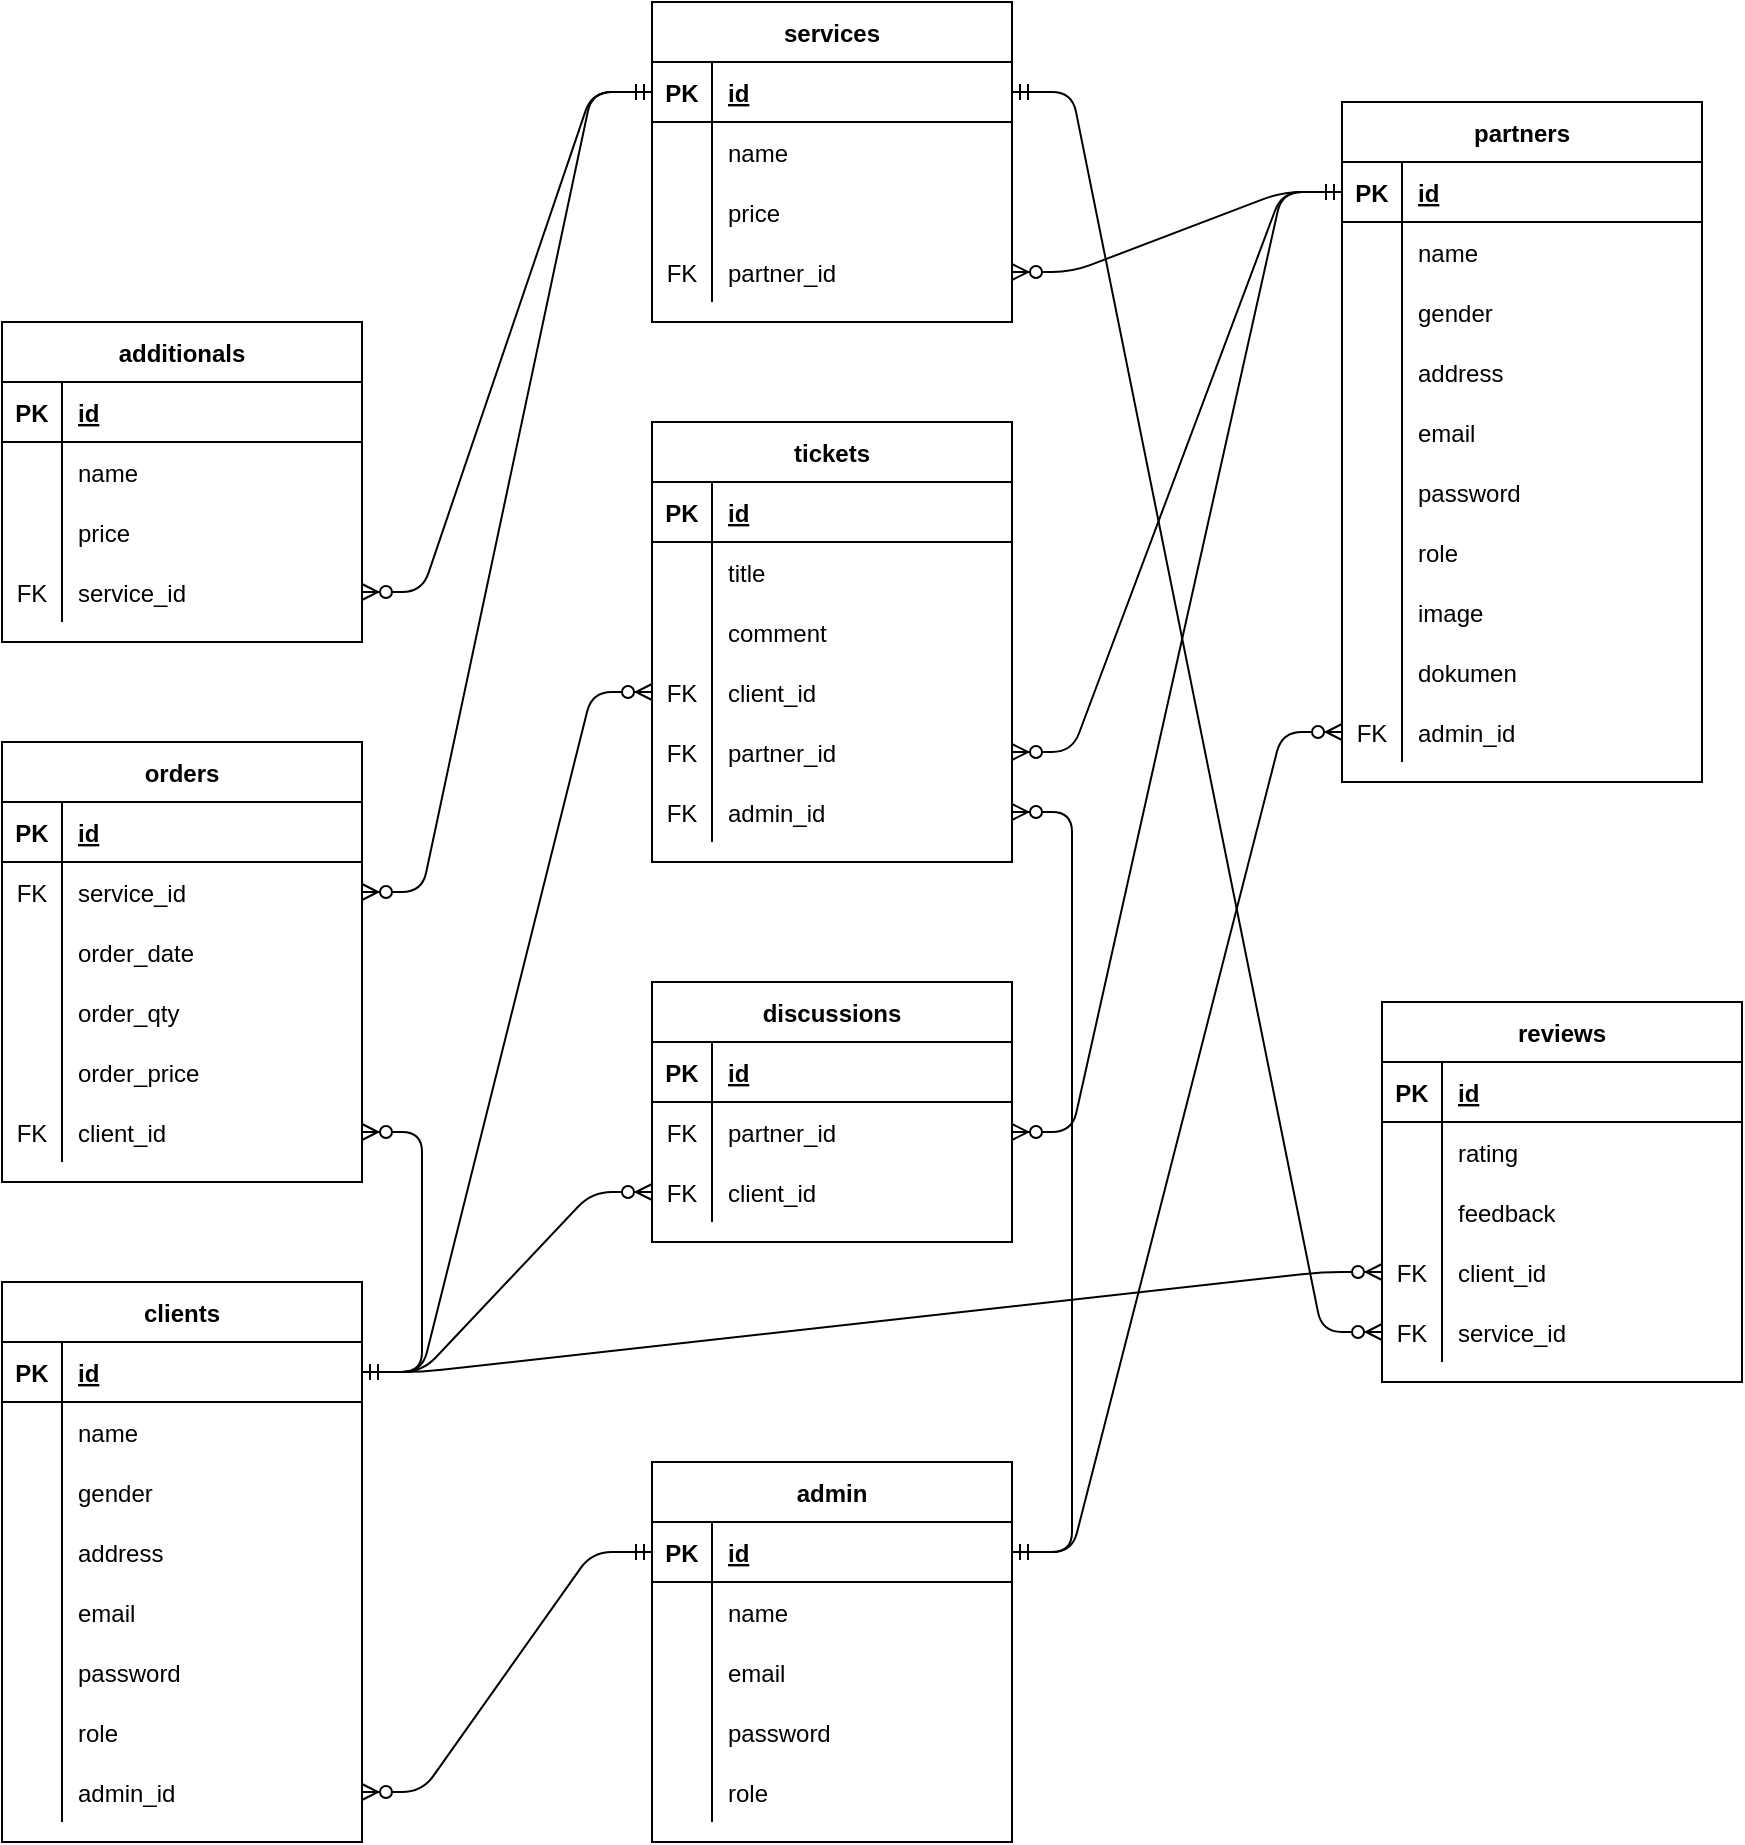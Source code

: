 <mxfile version="13.9.9" type="device"><diagram id="7vVhhY3sMpNbxDXtLegC" name="Page-1"><mxGraphModel dx="868" dy="510" grid="1" gridSize="10" guides="1" tooltips="1" connect="1" arrows="1" fold="1" page="1" pageScale="1" pageWidth="850" pageHeight="1100" math="0" shadow="0"><root><mxCell id="0"/><mxCell id="1" parent="0"/><mxCell id="mZylwE0ilWby5DpFtync-1" value="clients" style="shape=table;startSize=30;container=1;collapsible=1;childLayout=tableLayout;fixedRows=1;rowLines=0;fontStyle=1;align=center;resizeLast=1;" parent="1" vertex="1"><mxGeometry x="100" y="800" width="180" height="280" as="geometry"/></mxCell><mxCell id="mZylwE0ilWby5DpFtync-2" value="" style="shape=partialRectangle;collapsible=0;dropTarget=0;pointerEvents=0;fillColor=none;top=0;left=0;bottom=1;right=0;points=[[0,0.5],[1,0.5]];portConstraint=eastwest;" parent="mZylwE0ilWby5DpFtync-1" vertex="1"><mxGeometry y="30" width="180" height="30" as="geometry"/></mxCell><mxCell id="mZylwE0ilWby5DpFtync-3" value="PK" style="shape=partialRectangle;connectable=0;fillColor=none;top=0;left=0;bottom=0;right=0;fontStyle=1;overflow=hidden;" parent="mZylwE0ilWby5DpFtync-2" vertex="1"><mxGeometry width="30" height="30" as="geometry"/></mxCell><mxCell id="mZylwE0ilWby5DpFtync-4" value="id" style="shape=partialRectangle;connectable=0;fillColor=none;top=0;left=0;bottom=0;right=0;align=left;spacingLeft=6;fontStyle=5;overflow=hidden;" parent="mZylwE0ilWby5DpFtync-2" vertex="1"><mxGeometry x="30" width="150" height="30" as="geometry"/></mxCell><mxCell id="mZylwE0ilWby5DpFtync-5" value="" style="shape=partialRectangle;collapsible=0;dropTarget=0;pointerEvents=0;fillColor=none;top=0;left=0;bottom=0;right=0;points=[[0,0.5],[1,0.5]];portConstraint=eastwest;" parent="mZylwE0ilWby5DpFtync-1" vertex="1"><mxGeometry y="60" width="180" height="30" as="geometry"/></mxCell><mxCell id="mZylwE0ilWby5DpFtync-6" value="" style="shape=partialRectangle;connectable=0;fillColor=none;top=0;left=0;bottom=0;right=0;editable=1;overflow=hidden;" parent="mZylwE0ilWby5DpFtync-5" vertex="1"><mxGeometry width="30" height="30" as="geometry"/></mxCell><mxCell id="mZylwE0ilWby5DpFtync-7" value="name" style="shape=partialRectangle;connectable=0;fillColor=none;top=0;left=0;bottom=0;right=0;align=left;spacingLeft=6;overflow=hidden;" parent="mZylwE0ilWby5DpFtync-5" vertex="1"><mxGeometry x="30" width="150" height="30" as="geometry"/></mxCell><mxCell id="mZylwE0ilWby5DpFtync-8" value="" style="shape=partialRectangle;collapsible=0;dropTarget=0;pointerEvents=0;fillColor=none;top=0;left=0;bottom=0;right=0;points=[[0,0.5],[1,0.5]];portConstraint=eastwest;" parent="mZylwE0ilWby5DpFtync-1" vertex="1"><mxGeometry y="90" width="180" height="30" as="geometry"/></mxCell><mxCell id="mZylwE0ilWby5DpFtync-9" value="" style="shape=partialRectangle;connectable=0;fillColor=none;top=0;left=0;bottom=0;right=0;editable=1;overflow=hidden;" parent="mZylwE0ilWby5DpFtync-8" vertex="1"><mxGeometry width="30" height="30" as="geometry"/></mxCell><mxCell id="mZylwE0ilWby5DpFtync-10" value="gender" style="shape=partialRectangle;connectable=0;fillColor=none;top=0;left=0;bottom=0;right=0;align=left;spacingLeft=6;overflow=hidden;" parent="mZylwE0ilWby5DpFtync-8" vertex="1"><mxGeometry x="30" width="150" height="30" as="geometry"/></mxCell><mxCell id="1_7S9FqW3H-1Bu59NG8p-7" style="shape=partialRectangle;collapsible=0;dropTarget=0;pointerEvents=0;fillColor=none;top=0;left=0;bottom=0;right=0;points=[[0,0.5],[1,0.5]];portConstraint=eastwest;" vertex="1" parent="mZylwE0ilWby5DpFtync-1"><mxGeometry y="120" width="180" height="30" as="geometry"/></mxCell><mxCell id="1_7S9FqW3H-1Bu59NG8p-8" style="shape=partialRectangle;connectable=0;fillColor=none;top=0;left=0;bottom=0;right=0;editable=1;overflow=hidden;" vertex="1" parent="1_7S9FqW3H-1Bu59NG8p-7"><mxGeometry width="30" height="30" as="geometry"/></mxCell><mxCell id="1_7S9FqW3H-1Bu59NG8p-9" value="address" style="shape=partialRectangle;connectable=0;fillColor=none;top=0;left=0;bottom=0;right=0;align=left;spacingLeft=6;overflow=hidden;" vertex="1" parent="1_7S9FqW3H-1Bu59NG8p-7"><mxGeometry x="30" width="150" height="30" as="geometry"/></mxCell><mxCell id="1_7S9FqW3H-1Bu59NG8p-4" style="shape=partialRectangle;collapsible=0;dropTarget=0;pointerEvents=0;fillColor=none;top=0;left=0;bottom=0;right=0;points=[[0,0.5],[1,0.5]];portConstraint=eastwest;" vertex="1" parent="mZylwE0ilWby5DpFtync-1"><mxGeometry y="150" width="180" height="30" as="geometry"/></mxCell><mxCell id="1_7S9FqW3H-1Bu59NG8p-5" style="shape=partialRectangle;connectable=0;fillColor=none;top=0;left=0;bottom=0;right=0;editable=1;overflow=hidden;" vertex="1" parent="1_7S9FqW3H-1Bu59NG8p-4"><mxGeometry width="30" height="30" as="geometry"/></mxCell><mxCell id="1_7S9FqW3H-1Bu59NG8p-6" value="email" style="shape=partialRectangle;connectable=0;fillColor=none;top=0;left=0;bottom=0;right=0;align=left;spacingLeft=6;overflow=hidden;" vertex="1" parent="1_7S9FqW3H-1Bu59NG8p-4"><mxGeometry x="30" width="150" height="30" as="geometry"/></mxCell><mxCell id="1_7S9FqW3H-1Bu59NG8p-1" style="shape=partialRectangle;collapsible=0;dropTarget=0;pointerEvents=0;fillColor=none;top=0;left=0;bottom=0;right=0;points=[[0,0.5],[1,0.5]];portConstraint=eastwest;" vertex="1" parent="mZylwE0ilWby5DpFtync-1"><mxGeometry y="180" width="180" height="30" as="geometry"/></mxCell><mxCell id="1_7S9FqW3H-1Bu59NG8p-2" style="shape=partialRectangle;connectable=0;fillColor=none;top=0;left=0;bottom=0;right=0;editable=1;overflow=hidden;" vertex="1" parent="1_7S9FqW3H-1Bu59NG8p-1"><mxGeometry width="30" height="30" as="geometry"/></mxCell><mxCell id="1_7S9FqW3H-1Bu59NG8p-3" value="password" style="shape=partialRectangle;connectable=0;fillColor=none;top=0;left=0;bottom=0;right=0;align=left;spacingLeft=6;overflow=hidden;" vertex="1" parent="1_7S9FqW3H-1Bu59NG8p-1"><mxGeometry x="30" width="150" height="30" as="geometry"/></mxCell><mxCell id="mZylwE0ilWby5DpFtync-11" value="" style="shape=partialRectangle;collapsible=0;dropTarget=0;pointerEvents=0;fillColor=none;top=0;left=0;bottom=0;right=0;points=[[0,0.5],[1,0.5]];portConstraint=eastwest;" parent="mZylwE0ilWby5DpFtync-1" vertex="1"><mxGeometry y="210" width="180" height="30" as="geometry"/></mxCell><mxCell id="mZylwE0ilWby5DpFtync-12" value="" style="shape=partialRectangle;connectable=0;fillColor=none;top=0;left=0;bottom=0;right=0;editable=1;overflow=hidden;" parent="mZylwE0ilWby5DpFtync-11" vertex="1"><mxGeometry width="30" height="30" as="geometry"/></mxCell><mxCell id="mZylwE0ilWby5DpFtync-13" value="role" style="shape=partialRectangle;connectable=0;fillColor=none;top=0;left=0;bottom=0;right=0;align=left;spacingLeft=6;overflow=hidden;" parent="mZylwE0ilWby5DpFtync-11" vertex="1"><mxGeometry x="30" width="150" height="30" as="geometry"/></mxCell><mxCell id="1_7S9FqW3H-1Bu59NG8p-169" style="shape=partialRectangle;collapsible=0;dropTarget=0;pointerEvents=0;fillColor=none;top=0;left=0;bottom=0;right=0;points=[[0,0.5],[1,0.5]];portConstraint=eastwest;" vertex="1" parent="mZylwE0ilWby5DpFtync-1"><mxGeometry y="240" width="180" height="30" as="geometry"/></mxCell><mxCell id="1_7S9FqW3H-1Bu59NG8p-170" style="shape=partialRectangle;connectable=0;fillColor=none;top=0;left=0;bottom=0;right=0;editable=1;overflow=hidden;" vertex="1" parent="1_7S9FqW3H-1Bu59NG8p-169"><mxGeometry width="30" height="30" as="geometry"/></mxCell><mxCell id="1_7S9FqW3H-1Bu59NG8p-171" value="admin_id" style="shape=partialRectangle;connectable=0;fillColor=none;top=0;left=0;bottom=0;right=0;align=left;spacingLeft=6;overflow=hidden;" vertex="1" parent="1_7S9FqW3H-1Bu59NG8p-169"><mxGeometry x="30" width="150" height="30" as="geometry"/></mxCell><mxCell id="1_7S9FqW3H-1Bu59NG8p-10" value="admin" style="shape=table;startSize=30;container=1;collapsible=1;childLayout=tableLayout;fixedRows=1;rowLines=0;fontStyle=1;align=center;resizeLast=1;" vertex="1" parent="1"><mxGeometry x="425" y="890" width="180" height="190" as="geometry"/></mxCell><mxCell id="1_7S9FqW3H-1Bu59NG8p-11" value="" style="shape=partialRectangle;collapsible=0;dropTarget=0;pointerEvents=0;fillColor=none;top=0;left=0;bottom=1;right=0;points=[[0,0.5],[1,0.5]];portConstraint=eastwest;" vertex="1" parent="1_7S9FqW3H-1Bu59NG8p-10"><mxGeometry y="30" width="180" height="30" as="geometry"/></mxCell><mxCell id="1_7S9FqW3H-1Bu59NG8p-12" value="PK" style="shape=partialRectangle;connectable=0;fillColor=none;top=0;left=0;bottom=0;right=0;fontStyle=1;overflow=hidden;" vertex="1" parent="1_7S9FqW3H-1Bu59NG8p-11"><mxGeometry width="30" height="30" as="geometry"/></mxCell><mxCell id="1_7S9FqW3H-1Bu59NG8p-13" value="id" style="shape=partialRectangle;connectable=0;fillColor=none;top=0;left=0;bottom=0;right=0;align=left;spacingLeft=6;fontStyle=5;overflow=hidden;" vertex="1" parent="1_7S9FqW3H-1Bu59NG8p-11"><mxGeometry x="30" width="150" height="30" as="geometry"/></mxCell><mxCell id="1_7S9FqW3H-1Bu59NG8p-14" value="" style="shape=partialRectangle;collapsible=0;dropTarget=0;pointerEvents=0;fillColor=none;top=0;left=0;bottom=0;right=0;points=[[0,0.5],[1,0.5]];portConstraint=eastwest;" vertex="1" parent="1_7S9FqW3H-1Bu59NG8p-10"><mxGeometry y="60" width="180" height="30" as="geometry"/></mxCell><mxCell id="1_7S9FqW3H-1Bu59NG8p-15" value="" style="shape=partialRectangle;connectable=0;fillColor=none;top=0;left=0;bottom=0;right=0;editable=1;overflow=hidden;" vertex="1" parent="1_7S9FqW3H-1Bu59NG8p-14"><mxGeometry width="30" height="30" as="geometry"/></mxCell><mxCell id="1_7S9FqW3H-1Bu59NG8p-16" value="name" style="shape=partialRectangle;connectable=0;fillColor=none;top=0;left=0;bottom=0;right=0;align=left;spacingLeft=6;overflow=hidden;" vertex="1" parent="1_7S9FqW3H-1Bu59NG8p-14"><mxGeometry x="30" width="150" height="30" as="geometry"/></mxCell><mxCell id="1_7S9FqW3H-1Bu59NG8p-17" value="" style="shape=partialRectangle;collapsible=0;dropTarget=0;pointerEvents=0;fillColor=none;top=0;left=0;bottom=0;right=0;points=[[0,0.5],[1,0.5]];portConstraint=eastwest;" vertex="1" parent="1_7S9FqW3H-1Bu59NG8p-10"><mxGeometry y="90" width="180" height="30" as="geometry"/></mxCell><mxCell id="1_7S9FqW3H-1Bu59NG8p-18" value="" style="shape=partialRectangle;connectable=0;fillColor=none;top=0;left=0;bottom=0;right=0;editable=1;overflow=hidden;" vertex="1" parent="1_7S9FqW3H-1Bu59NG8p-17"><mxGeometry width="30" height="30" as="geometry"/></mxCell><mxCell id="1_7S9FqW3H-1Bu59NG8p-19" value="email" style="shape=partialRectangle;connectable=0;fillColor=none;top=0;left=0;bottom=0;right=0;align=left;spacingLeft=6;overflow=hidden;" vertex="1" parent="1_7S9FqW3H-1Bu59NG8p-17"><mxGeometry x="30" width="150" height="30" as="geometry"/></mxCell><mxCell id="1_7S9FqW3H-1Bu59NG8p-20" value="" style="shape=partialRectangle;collapsible=0;dropTarget=0;pointerEvents=0;fillColor=none;top=0;left=0;bottom=0;right=0;points=[[0,0.5],[1,0.5]];portConstraint=eastwest;" vertex="1" parent="1_7S9FqW3H-1Bu59NG8p-10"><mxGeometry y="120" width="180" height="30" as="geometry"/></mxCell><mxCell id="1_7S9FqW3H-1Bu59NG8p-21" value="" style="shape=partialRectangle;connectable=0;fillColor=none;top=0;left=0;bottom=0;right=0;editable=1;overflow=hidden;" vertex="1" parent="1_7S9FqW3H-1Bu59NG8p-20"><mxGeometry width="30" height="30" as="geometry"/></mxCell><mxCell id="1_7S9FqW3H-1Bu59NG8p-22" value="password" style="shape=partialRectangle;connectable=0;fillColor=none;top=0;left=0;bottom=0;right=0;align=left;spacingLeft=6;overflow=hidden;" vertex="1" parent="1_7S9FqW3H-1Bu59NG8p-20"><mxGeometry x="30" width="150" height="30" as="geometry"/></mxCell><mxCell id="1_7S9FqW3H-1Bu59NG8p-23" style="shape=partialRectangle;collapsible=0;dropTarget=0;pointerEvents=0;fillColor=none;top=0;left=0;bottom=0;right=0;points=[[0,0.5],[1,0.5]];portConstraint=eastwest;" vertex="1" parent="1_7S9FqW3H-1Bu59NG8p-10"><mxGeometry y="150" width="180" height="30" as="geometry"/></mxCell><mxCell id="1_7S9FqW3H-1Bu59NG8p-24" style="shape=partialRectangle;connectable=0;fillColor=none;top=0;left=0;bottom=0;right=0;editable=1;overflow=hidden;" vertex="1" parent="1_7S9FqW3H-1Bu59NG8p-23"><mxGeometry width="30" height="30" as="geometry"/></mxCell><mxCell id="1_7S9FqW3H-1Bu59NG8p-25" value="role" style="shape=partialRectangle;connectable=0;fillColor=none;top=0;left=0;bottom=0;right=0;align=left;spacingLeft=6;overflow=hidden;" vertex="1" parent="1_7S9FqW3H-1Bu59NG8p-23"><mxGeometry x="30" width="150" height="30" as="geometry"/></mxCell><mxCell id="1_7S9FqW3H-1Bu59NG8p-26" value="partners" style="shape=table;startSize=30;container=1;collapsible=1;childLayout=tableLayout;fixedRows=1;rowLines=0;fontStyle=1;align=center;resizeLast=1;" vertex="1" parent="1"><mxGeometry x="770" y="210" width="180" height="340" as="geometry"/></mxCell><mxCell id="1_7S9FqW3H-1Bu59NG8p-27" value="" style="shape=partialRectangle;collapsible=0;dropTarget=0;pointerEvents=0;fillColor=none;top=0;left=0;bottom=1;right=0;points=[[0,0.5],[1,0.5]];portConstraint=eastwest;" vertex="1" parent="1_7S9FqW3H-1Bu59NG8p-26"><mxGeometry y="30" width="180" height="30" as="geometry"/></mxCell><mxCell id="1_7S9FqW3H-1Bu59NG8p-28" value="PK" style="shape=partialRectangle;connectable=0;fillColor=none;top=0;left=0;bottom=0;right=0;fontStyle=1;overflow=hidden;" vertex="1" parent="1_7S9FqW3H-1Bu59NG8p-27"><mxGeometry width="30" height="30" as="geometry"/></mxCell><mxCell id="1_7S9FqW3H-1Bu59NG8p-29" value="id" style="shape=partialRectangle;connectable=0;fillColor=none;top=0;left=0;bottom=0;right=0;align=left;spacingLeft=6;fontStyle=5;overflow=hidden;" vertex="1" parent="1_7S9FqW3H-1Bu59NG8p-27"><mxGeometry x="30" width="150" height="30" as="geometry"/></mxCell><mxCell id="1_7S9FqW3H-1Bu59NG8p-30" value="" style="shape=partialRectangle;collapsible=0;dropTarget=0;pointerEvents=0;fillColor=none;top=0;left=0;bottom=0;right=0;points=[[0,0.5],[1,0.5]];portConstraint=eastwest;" vertex="1" parent="1_7S9FqW3H-1Bu59NG8p-26"><mxGeometry y="60" width="180" height="30" as="geometry"/></mxCell><mxCell id="1_7S9FqW3H-1Bu59NG8p-31" value="" style="shape=partialRectangle;connectable=0;fillColor=none;top=0;left=0;bottom=0;right=0;editable=1;overflow=hidden;" vertex="1" parent="1_7S9FqW3H-1Bu59NG8p-30"><mxGeometry width="30" height="30" as="geometry"/></mxCell><mxCell id="1_7S9FqW3H-1Bu59NG8p-32" value="name" style="shape=partialRectangle;connectable=0;fillColor=none;top=0;left=0;bottom=0;right=0;align=left;spacingLeft=6;overflow=hidden;" vertex="1" parent="1_7S9FqW3H-1Bu59NG8p-30"><mxGeometry x="30" width="150" height="30" as="geometry"/></mxCell><mxCell id="1_7S9FqW3H-1Bu59NG8p-33" value="" style="shape=partialRectangle;collapsible=0;dropTarget=0;pointerEvents=0;fillColor=none;top=0;left=0;bottom=0;right=0;points=[[0,0.5],[1,0.5]];portConstraint=eastwest;" vertex="1" parent="1_7S9FqW3H-1Bu59NG8p-26"><mxGeometry y="90" width="180" height="30" as="geometry"/></mxCell><mxCell id="1_7S9FqW3H-1Bu59NG8p-34" value="" style="shape=partialRectangle;connectable=0;fillColor=none;top=0;left=0;bottom=0;right=0;editable=1;overflow=hidden;" vertex="1" parent="1_7S9FqW3H-1Bu59NG8p-33"><mxGeometry width="30" height="30" as="geometry"/></mxCell><mxCell id="1_7S9FqW3H-1Bu59NG8p-35" value="gender" style="shape=partialRectangle;connectable=0;fillColor=none;top=0;left=0;bottom=0;right=0;align=left;spacingLeft=6;overflow=hidden;" vertex="1" parent="1_7S9FqW3H-1Bu59NG8p-33"><mxGeometry x="30" width="150" height="30" as="geometry"/></mxCell><mxCell id="1_7S9FqW3H-1Bu59NG8p-36" value="" style="shape=partialRectangle;collapsible=0;dropTarget=0;pointerEvents=0;fillColor=none;top=0;left=0;bottom=0;right=0;points=[[0,0.5],[1,0.5]];portConstraint=eastwest;" vertex="1" parent="1_7S9FqW3H-1Bu59NG8p-26"><mxGeometry y="120" width="180" height="30" as="geometry"/></mxCell><mxCell id="1_7S9FqW3H-1Bu59NG8p-37" value="" style="shape=partialRectangle;connectable=0;fillColor=none;top=0;left=0;bottom=0;right=0;editable=1;overflow=hidden;" vertex="1" parent="1_7S9FqW3H-1Bu59NG8p-36"><mxGeometry width="30" height="30" as="geometry"/></mxCell><mxCell id="1_7S9FqW3H-1Bu59NG8p-38" value="address" style="shape=partialRectangle;connectable=0;fillColor=none;top=0;left=0;bottom=0;right=0;align=left;spacingLeft=6;overflow=hidden;" vertex="1" parent="1_7S9FqW3H-1Bu59NG8p-36"><mxGeometry x="30" width="150" height="30" as="geometry"/></mxCell><mxCell id="1_7S9FqW3H-1Bu59NG8p-39" style="shape=partialRectangle;collapsible=0;dropTarget=0;pointerEvents=0;fillColor=none;top=0;left=0;bottom=0;right=0;points=[[0,0.5],[1,0.5]];portConstraint=eastwest;" vertex="1" parent="1_7S9FqW3H-1Bu59NG8p-26"><mxGeometry y="150" width="180" height="30" as="geometry"/></mxCell><mxCell id="1_7S9FqW3H-1Bu59NG8p-40" style="shape=partialRectangle;connectable=0;fillColor=none;top=0;left=0;bottom=0;right=0;editable=1;overflow=hidden;" vertex="1" parent="1_7S9FqW3H-1Bu59NG8p-39"><mxGeometry width="30" height="30" as="geometry"/></mxCell><mxCell id="1_7S9FqW3H-1Bu59NG8p-41" value="email" style="shape=partialRectangle;connectable=0;fillColor=none;top=0;left=0;bottom=0;right=0;align=left;spacingLeft=6;overflow=hidden;" vertex="1" parent="1_7S9FqW3H-1Bu59NG8p-39"><mxGeometry x="30" width="150" height="30" as="geometry"/></mxCell><mxCell id="1_7S9FqW3H-1Bu59NG8p-42" style="shape=partialRectangle;collapsible=0;dropTarget=0;pointerEvents=0;fillColor=none;top=0;left=0;bottom=0;right=0;points=[[0,0.5],[1,0.5]];portConstraint=eastwest;" vertex="1" parent="1_7S9FqW3H-1Bu59NG8p-26"><mxGeometry y="180" width="180" height="30" as="geometry"/></mxCell><mxCell id="1_7S9FqW3H-1Bu59NG8p-43" style="shape=partialRectangle;connectable=0;fillColor=none;top=0;left=0;bottom=0;right=0;editable=1;overflow=hidden;" vertex="1" parent="1_7S9FqW3H-1Bu59NG8p-42"><mxGeometry width="30" height="30" as="geometry"/></mxCell><mxCell id="1_7S9FqW3H-1Bu59NG8p-44" value="password" style="shape=partialRectangle;connectable=0;fillColor=none;top=0;left=0;bottom=0;right=0;align=left;spacingLeft=6;overflow=hidden;" vertex="1" parent="1_7S9FqW3H-1Bu59NG8p-42"><mxGeometry x="30" width="150" height="30" as="geometry"/></mxCell><mxCell id="1_7S9FqW3H-1Bu59NG8p-51" style="shape=partialRectangle;collapsible=0;dropTarget=0;pointerEvents=0;fillColor=none;top=0;left=0;bottom=0;right=0;points=[[0,0.5],[1,0.5]];portConstraint=eastwest;" vertex="1" parent="1_7S9FqW3H-1Bu59NG8p-26"><mxGeometry y="210" width="180" height="30" as="geometry"/></mxCell><mxCell id="1_7S9FqW3H-1Bu59NG8p-52" style="shape=partialRectangle;connectable=0;fillColor=none;top=0;left=0;bottom=0;right=0;editable=1;overflow=hidden;" vertex="1" parent="1_7S9FqW3H-1Bu59NG8p-51"><mxGeometry width="30" height="30" as="geometry"/></mxCell><mxCell id="1_7S9FqW3H-1Bu59NG8p-53" value="role" style="shape=partialRectangle;connectable=0;fillColor=none;top=0;left=0;bottom=0;right=0;align=left;spacingLeft=6;overflow=hidden;" vertex="1" parent="1_7S9FqW3H-1Bu59NG8p-51"><mxGeometry x="30" width="150" height="30" as="geometry"/></mxCell><mxCell id="1_7S9FqW3H-1Bu59NG8p-45" style="shape=partialRectangle;collapsible=0;dropTarget=0;pointerEvents=0;fillColor=none;top=0;left=0;bottom=0;right=0;points=[[0,0.5],[1,0.5]];portConstraint=eastwest;" vertex="1" parent="1_7S9FqW3H-1Bu59NG8p-26"><mxGeometry y="240" width="180" height="30" as="geometry"/></mxCell><mxCell id="1_7S9FqW3H-1Bu59NG8p-46" style="shape=partialRectangle;connectable=0;fillColor=none;top=0;left=0;bottom=0;right=0;editable=1;overflow=hidden;" vertex="1" parent="1_7S9FqW3H-1Bu59NG8p-45"><mxGeometry width="30" height="30" as="geometry"/></mxCell><mxCell id="1_7S9FqW3H-1Bu59NG8p-47" value="image" style="shape=partialRectangle;connectable=0;fillColor=none;top=0;left=0;bottom=0;right=0;align=left;spacingLeft=6;overflow=hidden;" vertex="1" parent="1_7S9FqW3H-1Bu59NG8p-45"><mxGeometry x="30" width="150" height="30" as="geometry"/></mxCell><mxCell id="1_7S9FqW3H-1Bu59NG8p-48" style="shape=partialRectangle;collapsible=0;dropTarget=0;pointerEvents=0;fillColor=none;top=0;left=0;bottom=0;right=0;points=[[0,0.5],[1,0.5]];portConstraint=eastwest;" vertex="1" parent="1_7S9FqW3H-1Bu59NG8p-26"><mxGeometry y="270" width="180" height="30" as="geometry"/></mxCell><mxCell id="1_7S9FqW3H-1Bu59NG8p-49" style="shape=partialRectangle;connectable=0;fillColor=none;top=0;left=0;bottom=0;right=0;editable=1;overflow=hidden;" vertex="1" parent="1_7S9FqW3H-1Bu59NG8p-48"><mxGeometry width="30" height="30" as="geometry"/></mxCell><mxCell id="1_7S9FqW3H-1Bu59NG8p-50" value="dokumen" style="shape=partialRectangle;connectable=0;fillColor=none;top=0;left=0;bottom=0;right=0;align=left;spacingLeft=6;overflow=hidden;" vertex="1" parent="1_7S9FqW3H-1Bu59NG8p-48"><mxGeometry x="30" width="150" height="30" as="geometry"/></mxCell><mxCell id="1_7S9FqW3H-1Bu59NG8p-124" style="shape=partialRectangle;collapsible=0;dropTarget=0;pointerEvents=0;fillColor=none;top=0;left=0;bottom=0;right=0;points=[[0,0.5],[1,0.5]];portConstraint=eastwest;" vertex="1" parent="1_7S9FqW3H-1Bu59NG8p-26"><mxGeometry y="300" width="180" height="30" as="geometry"/></mxCell><mxCell id="1_7S9FqW3H-1Bu59NG8p-125" value="FK" style="shape=partialRectangle;connectable=0;fillColor=none;top=0;left=0;bottom=0;right=0;editable=1;overflow=hidden;" vertex="1" parent="1_7S9FqW3H-1Bu59NG8p-124"><mxGeometry width="30" height="30" as="geometry"/></mxCell><mxCell id="1_7S9FqW3H-1Bu59NG8p-126" value="admin_id" style="shape=partialRectangle;connectable=0;fillColor=none;top=0;left=0;bottom=0;right=0;align=left;spacingLeft=6;overflow=hidden;" vertex="1" parent="1_7S9FqW3H-1Bu59NG8p-124"><mxGeometry x="30" width="150" height="30" as="geometry"/></mxCell><mxCell id="1_7S9FqW3H-1Bu59NG8p-54" value="services" style="shape=table;startSize=30;container=1;collapsible=1;childLayout=tableLayout;fixedRows=1;rowLines=0;fontStyle=1;align=center;resizeLast=1;" vertex="1" parent="1"><mxGeometry x="425" y="160" width="180" height="160" as="geometry"/></mxCell><mxCell id="1_7S9FqW3H-1Bu59NG8p-55" value="" style="shape=partialRectangle;collapsible=0;dropTarget=0;pointerEvents=0;fillColor=none;top=0;left=0;bottom=1;right=0;points=[[0,0.5],[1,0.5]];portConstraint=eastwest;" vertex="1" parent="1_7S9FqW3H-1Bu59NG8p-54"><mxGeometry y="30" width="180" height="30" as="geometry"/></mxCell><mxCell id="1_7S9FqW3H-1Bu59NG8p-56" value="PK" style="shape=partialRectangle;connectable=0;fillColor=none;top=0;left=0;bottom=0;right=0;fontStyle=1;overflow=hidden;" vertex="1" parent="1_7S9FqW3H-1Bu59NG8p-55"><mxGeometry width="30" height="30" as="geometry"/></mxCell><mxCell id="1_7S9FqW3H-1Bu59NG8p-57" value="id" style="shape=partialRectangle;connectable=0;fillColor=none;top=0;left=0;bottom=0;right=0;align=left;spacingLeft=6;fontStyle=5;overflow=hidden;" vertex="1" parent="1_7S9FqW3H-1Bu59NG8p-55"><mxGeometry x="30" width="150" height="30" as="geometry"/></mxCell><mxCell id="1_7S9FqW3H-1Bu59NG8p-58" value="" style="shape=partialRectangle;collapsible=0;dropTarget=0;pointerEvents=0;fillColor=none;top=0;left=0;bottom=0;right=0;points=[[0,0.5],[1,0.5]];portConstraint=eastwest;" vertex="1" parent="1_7S9FqW3H-1Bu59NG8p-54"><mxGeometry y="60" width="180" height="30" as="geometry"/></mxCell><mxCell id="1_7S9FqW3H-1Bu59NG8p-59" value="" style="shape=partialRectangle;connectable=0;fillColor=none;top=0;left=0;bottom=0;right=0;editable=1;overflow=hidden;" vertex="1" parent="1_7S9FqW3H-1Bu59NG8p-58"><mxGeometry width="30" height="30" as="geometry"/></mxCell><mxCell id="1_7S9FqW3H-1Bu59NG8p-60" value="name" style="shape=partialRectangle;connectable=0;fillColor=none;top=0;left=0;bottom=0;right=0;align=left;spacingLeft=6;overflow=hidden;" vertex="1" parent="1_7S9FqW3H-1Bu59NG8p-58"><mxGeometry x="30" width="150" height="30" as="geometry"/></mxCell><mxCell id="1_7S9FqW3H-1Bu59NG8p-61" value="" style="shape=partialRectangle;collapsible=0;dropTarget=0;pointerEvents=0;fillColor=none;top=0;left=0;bottom=0;right=0;points=[[0,0.5],[1,0.5]];portConstraint=eastwest;" vertex="1" parent="1_7S9FqW3H-1Bu59NG8p-54"><mxGeometry y="90" width="180" height="30" as="geometry"/></mxCell><mxCell id="1_7S9FqW3H-1Bu59NG8p-62" value="" style="shape=partialRectangle;connectable=0;fillColor=none;top=0;left=0;bottom=0;right=0;editable=1;overflow=hidden;" vertex="1" parent="1_7S9FqW3H-1Bu59NG8p-61"><mxGeometry width="30" height="30" as="geometry"/></mxCell><mxCell id="1_7S9FqW3H-1Bu59NG8p-63" value="price" style="shape=partialRectangle;connectable=0;fillColor=none;top=0;left=0;bottom=0;right=0;align=left;spacingLeft=6;overflow=hidden;" vertex="1" parent="1_7S9FqW3H-1Bu59NG8p-61"><mxGeometry x="30" width="150" height="30" as="geometry"/></mxCell><mxCell id="1_7S9FqW3H-1Bu59NG8p-81" style="shape=partialRectangle;collapsible=0;dropTarget=0;pointerEvents=0;fillColor=none;top=0;left=0;bottom=0;right=0;points=[[0,0.5],[1,0.5]];portConstraint=eastwest;" vertex="1" parent="1_7S9FqW3H-1Bu59NG8p-54"><mxGeometry y="120" width="180" height="30" as="geometry"/></mxCell><mxCell id="1_7S9FqW3H-1Bu59NG8p-82" value="FK" style="shape=partialRectangle;connectable=0;fillColor=none;top=0;left=0;bottom=0;right=0;editable=1;overflow=hidden;" vertex="1" parent="1_7S9FqW3H-1Bu59NG8p-81"><mxGeometry width="30" height="30" as="geometry"/></mxCell><mxCell id="1_7S9FqW3H-1Bu59NG8p-83" value="partner_id" style="shape=partialRectangle;connectable=0;fillColor=none;top=0;left=0;bottom=0;right=0;align=left;spacingLeft=6;overflow=hidden;" vertex="1" parent="1_7S9FqW3H-1Bu59NG8p-81"><mxGeometry x="30" width="150" height="30" as="geometry"/></mxCell><mxCell id="1_7S9FqW3H-1Bu59NG8p-67" value="additionals" style="shape=table;startSize=30;container=1;collapsible=1;childLayout=tableLayout;fixedRows=1;rowLines=0;fontStyle=1;align=center;resizeLast=1;" vertex="1" parent="1"><mxGeometry x="100" y="320" width="180" height="160" as="geometry"/></mxCell><mxCell id="1_7S9FqW3H-1Bu59NG8p-68" value="" style="shape=partialRectangle;collapsible=0;dropTarget=0;pointerEvents=0;fillColor=none;top=0;left=0;bottom=1;right=0;points=[[0,0.5],[1,0.5]];portConstraint=eastwest;" vertex="1" parent="1_7S9FqW3H-1Bu59NG8p-67"><mxGeometry y="30" width="180" height="30" as="geometry"/></mxCell><mxCell id="1_7S9FqW3H-1Bu59NG8p-69" value="PK" style="shape=partialRectangle;connectable=0;fillColor=none;top=0;left=0;bottom=0;right=0;fontStyle=1;overflow=hidden;" vertex="1" parent="1_7S9FqW3H-1Bu59NG8p-68"><mxGeometry width="30" height="30" as="geometry"/></mxCell><mxCell id="1_7S9FqW3H-1Bu59NG8p-70" value="id" style="shape=partialRectangle;connectable=0;fillColor=none;top=0;left=0;bottom=0;right=0;align=left;spacingLeft=6;fontStyle=5;overflow=hidden;" vertex="1" parent="1_7S9FqW3H-1Bu59NG8p-68"><mxGeometry x="30" width="150" height="30" as="geometry"/></mxCell><mxCell id="1_7S9FqW3H-1Bu59NG8p-71" value="" style="shape=partialRectangle;collapsible=0;dropTarget=0;pointerEvents=0;fillColor=none;top=0;left=0;bottom=0;right=0;points=[[0,0.5],[1,0.5]];portConstraint=eastwest;" vertex="1" parent="1_7S9FqW3H-1Bu59NG8p-67"><mxGeometry y="60" width="180" height="30" as="geometry"/></mxCell><mxCell id="1_7S9FqW3H-1Bu59NG8p-72" value="" style="shape=partialRectangle;connectable=0;fillColor=none;top=0;left=0;bottom=0;right=0;editable=1;overflow=hidden;" vertex="1" parent="1_7S9FqW3H-1Bu59NG8p-71"><mxGeometry width="30" height="30" as="geometry"/></mxCell><mxCell id="1_7S9FqW3H-1Bu59NG8p-73" value="name" style="shape=partialRectangle;connectable=0;fillColor=none;top=0;left=0;bottom=0;right=0;align=left;spacingLeft=6;overflow=hidden;" vertex="1" parent="1_7S9FqW3H-1Bu59NG8p-71"><mxGeometry x="30" width="150" height="30" as="geometry"/></mxCell><mxCell id="1_7S9FqW3H-1Bu59NG8p-74" value="" style="shape=partialRectangle;collapsible=0;dropTarget=0;pointerEvents=0;fillColor=none;top=0;left=0;bottom=0;right=0;points=[[0,0.5],[1,0.5]];portConstraint=eastwest;" vertex="1" parent="1_7S9FqW3H-1Bu59NG8p-67"><mxGeometry y="90" width="180" height="30" as="geometry"/></mxCell><mxCell id="1_7S9FqW3H-1Bu59NG8p-75" value="" style="shape=partialRectangle;connectable=0;fillColor=none;top=0;left=0;bottom=0;right=0;editable=1;overflow=hidden;" vertex="1" parent="1_7S9FqW3H-1Bu59NG8p-74"><mxGeometry width="30" height="30" as="geometry"/></mxCell><mxCell id="1_7S9FqW3H-1Bu59NG8p-76" value="price" style="shape=partialRectangle;connectable=0;fillColor=none;top=0;left=0;bottom=0;right=0;align=left;spacingLeft=6;overflow=hidden;" vertex="1" parent="1_7S9FqW3H-1Bu59NG8p-74"><mxGeometry x="30" width="150" height="30" as="geometry"/></mxCell><mxCell id="1_7S9FqW3H-1Bu59NG8p-77" value="" style="shape=partialRectangle;collapsible=0;dropTarget=0;pointerEvents=0;fillColor=none;top=0;left=0;bottom=0;right=0;points=[[0,0.5],[1,0.5]];portConstraint=eastwest;" vertex="1" parent="1_7S9FqW3H-1Bu59NG8p-67"><mxGeometry y="120" width="180" height="30" as="geometry"/></mxCell><mxCell id="1_7S9FqW3H-1Bu59NG8p-78" value="FK" style="shape=partialRectangle;connectable=0;fillColor=none;top=0;left=0;bottom=0;right=0;editable=1;overflow=hidden;" vertex="1" parent="1_7S9FqW3H-1Bu59NG8p-77"><mxGeometry width="30" height="30" as="geometry"/></mxCell><mxCell id="1_7S9FqW3H-1Bu59NG8p-79" value="service_id" style="shape=partialRectangle;connectable=0;fillColor=none;top=0;left=0;bottom=0;right=0;align=left;spacingLeft=6;overflow=hidden;" vertex="1" parent="1_7S9FqW3H-1Bu59NG8p-77"><mxGeometry x="30" width="150" height="30" as="geometry"/></mxCell><mxCell id="1_7S9FqW3H-1Bu59NG8p-80" value="" style="edgeStyle=entityRelationEdgeStyle;fontSize=12;html=1;endArrow=ERzeroToMany;startArrow=ERmandOne;exitX=0;exitY=0.5;exitDx=0;exitDy=0;entryX=1;entryY=0.5;entryDx=0;entryDy=0;" edge="1" parent="1" source="1_7S9FqW3H-1Bu59NG8p-27" target="1_7S9FqW3H-1Bu59NG8p-81"><mxGeometry width="100" height="100" relative="1" as="geometry"><mxPoint x="380" y="360" as="sourcePoint"/><mxPoint x="480" y="260" as="targetPoint"/></mxGeometry></mxCell><mxCell id="1_7S9FqW3H-1Bu59NG8p-84" value="" style="edgeStyle=entityRelationEdgeStyle;fontSize=12;html=1;endArrow=ERzeroToMany;startArrow=ERmandOne;exitX=0;exitY=0.5;exitDx=0;exitDy=0;entryX=1;entryY=0.5;entryDx=0;entryDy=0;" edge="1" parent="1" source="1_7S9FqW3H-1Bu59NG8p-55" target="1_7S9FqW3H-1Bu59NG8p-77"><mxGeometry width="100" height="100" relative="1" as="geometry"><mxPoint x="380" y="360" as="sourcePoint"/><mxPoint x="480" y="260" as="targetPoint"/></mxGeometry></mxCell><mxCell id="1_7S9FqW3H-1Bu59NG8p-85" value="orders" style="shape=table;startSize=30;container=1;collapsible=1;childLayout=tableLayout;fixedRows=1;rowLines=0;fontStyle=1;align=center;resizeLast=1;" vertex="1" parent="1"><mxGeometry x="100" y="530" width="180" height="220" as="geometry"/></mxCell><mxCell id="1_7S9FqW3H-1Bu59NG8p-86" value="" style="shape=partialRectangle;collapsible=0;dropTarget=0;pointerEvents=0;fillColor=none;top=0;left=0;bottom=1;right=0;points=[[0,0.5],[1,0.5]];portConstraint=eastwest;" vertex="1" parent="1_7S9FqW3H-1Bu59NG8p-85"><mxGeometry y="30" width="180" height="30" as="geometry"/></mxCell><mxCell id="1_7S9FqW3H-1Bu59NG8p-87" value="PK" style="shape=partialRectangle;connectable=0;fillColor=none;top=0;left=0;bottom=0;right=0;fontStyle=1;overflow=hidden;" vertex="1" parent="1_7S9FqW3H-1Bu59NG8p-86"><mxGeometry width="30" height="30" as="geometry"/></mxCell><mxCell id="1_7S9FqW3H-1Bu59NG8p-88" value="id" style="shape=partialRectangle;connectable=0;fillColor=none;top=0;left=0;bottom=0;right=0;align=left;spacingLeft=6;fontStyle=5;overflow=hidden;" vertex="1" parent="1_7S9FqW3H-1Bu59NG8p-86"><mxGeometry x="30" width="150" height="30" as="geometry"/></mxCell><mxCell id="1_7S9FqW3H-1Bu59NG8p-89" value="" style="shape=partialRectangle;collapsible=0;dropTarget=0;pointerEvents=0;fillColor=none;top=0;left=0;bottom=0;right=0;points=[[0,0.5],[1,0.5]];portConstraint=eastwest;" vertex="1" parent="1_7S9FqW3H-1Bu59NG8p-85"><mxGeometry y="60" width="180" height="30" as="geometry"/></mxCell><mxCell id="1_7S9FqW3H-1Bu59NG8p-90" value="FK" style="shape=partialRectangle;connectable=0;fillColor=none;top=0;left=0;bottom=0;right=0;editable=1;overflow=hidden;" vertex="1" parent="1_7S9FqW3H-1Bu59NG8p-89"><mxGeometry width="30" height="30" as="geometry"/></mxCell><mxCell id="1_7S9FqW3H-1Bu59NG8p-91" value="service_id" style="shape=partialRectangle;connectable=0;fillColor=none;top=0;left=0;bottom=0;right=0;align=left;spacingLeft=6;overflow=hidden;" vertex="1" parent="1_7S9FqW3H-1Bu59NG8p-89"><mxGeometry x="30" width="150" height="30" as="geometry"/></mxCell><mxCell id="1_7S9FqW3H-1Bu59NG8p-92" value="" style="shape=partialRectangle;collapsible=0;dropTarget=0;pointerEvents=0;fillColor=none;top=0;left=0;bottom=0;right=0;points=[[0,0.5],[1,0.5]];portConstraint=eastwest;" vertex="1" parent="1_7S9FqW3H-1Bu59NG8p-85"><mxGeometry y="90" width="180" height="30" as="geometry"/></mxCell><mxCell id="1_7S9FqW3H-1Bu59NG8p-93" value="" style="shape=partialRectangle;connectable=0;fillColor=none;top=0;left=0;bottom=0;right=0;editable=1;overflow=hidden;" vertex="1" parent="1_7S9FqW3H-1Bu59NG8p-92"><mxGeometry width="30" height="30" as="geometry"/></mxCell><mxCell id="1_7S9FqW3H-1Bu59NG8p-94" value="order_date" style="shape=partialRectangle;connectable=0;fillColor=none;top=0;left=0;bottom=0;right=0;align=left;spacingLeft=6;overflow=hidden;" vertex="1" parent="1_7S9FqW3H-1Bu59NG8p-92"><mxGeometry x="30" width="150" height="30" as="geometry"/></mxCell><mxCell id="1_7S9FqW3H-1Bu59NG8p-95" value="" style="shape=partialRectangle;collapsible=0;dropTarget=0;pointerEvents=0;fillColor=none;top=0;left=0;bottom=0;right=0;points=[[0,0.5],[1,0.5]];portConstraint=eastwest;" vertex="1" parent="1_7S9FqW3H-1Bu59NG8p-85"><mxGeometry y="120" width="180" height="30" as="geometry"/></mxCell><mxCell id="1_7S9FqW3H-1Bu59NG8p-96" value="" style="shape=partialRectangle;connectable=0;fillColor=none;top=0;left=0;bottom=0;right=0;editable=1;overflow=hidden;" vertex="1" parent="1_7S9FqW3H-1Bu59NG8p-95"><mxGeometry width="30" height="30" as="geometry"/></mxCell><mxCell id="1_7S9FqW3H-1Bu59NG8p-97" value="order_qty" style="shape=partialRectangle;connectable=0;fillColor=none;top=0;left=0;bottom=0;right=0;align=left;spacingLeft=6;overflow=hidden;" vertex="1" parent="1_7S9FqW3H-1Bu59NG8p-95"><mxGeometry x="30" width="150" height="30" as="geometry"/></mxCell><mxCell id="1_7S9FqW3H-1Bu59NG8p-98" style="shape=partialRectangle;collapsible=0;dropTarget=0;pointerEvents=0;fillColor=none;top=0;left=0;bottom=0;right=0;points=[[0,0.5],[1,0.5]];portConstraint=eastwest;" vertex="1" parent="1_7S9FqW3H-1Bu59NG8p-85"><mxGeometry y="150" width="180" height="30" as="geometry"/></mxCell><mxCell id="1_7S9FqW3H-1Bu59NG8p-99" style="shape=partialRectangle;connectable=0;fillColor=none;top=0;left=0;bottom=0;right=0;editable=1;overflow=hidden;" vertex="1" parent="1_7S9FqW3H-1Bu59NG8p-98"><mxGeometry width="30" height="30" as="geometry"/></mxCell><mxCell id="1_7S9FqW3H-1Bu59NG8p-100" value="order_price" style="shape=partialRectangle;connectable=0;fillColor=none;top=0;left=0;bottom=0;right=0;align=left;spacingLeft=6;overflow=hidden;" vertex="1" parent="1_7S9FqW3H-1Bu59NG8p-98"><mxGeometry x="30" width="150" height="30" as="geometry"/></mxCell><mxCell id="1_7S9FqW3H-1Bu59NG8p-101" style="shape=partialRectangle;collapsible=0;dropTarget=0;pointerEvents=0;fillColor=none;top=0;left=0;bottom=0;right=0;points=[[0,0.5],[1,0.5]];portConstraint=eastwest;" vertex="1" parent="1_7S9FqW3H-1Bu59NG8p-85"><mxGeometry y="180" width="180" height="30" as="geometry"/></mxCell><mxCell id="1_7S9FqW3H-1Bu59NG8p-102" value="FK" style="shape=partialRectangle;connectable=0;fillColor=none;top=0;left=0;bottom=0;right=0;editable=1;overflow=hidden;" vertex="1" parent="1_7S9FqW3H-1Bu59NG8p-101"><mxGeometry width="30" height="30" as="geometry"/></mxCell><mxCell id="1_7S9FqW3H-1Bu59NG8p-103" value="client_id" style="shape=partialRectangle;connectable=0;fillColor=none;top=0;left=0;bottom=0;right=0;align=left;spacingLeft=6;overflow=hidden;" vertex="1" parent="1_7S9FqW3H-1Bu59NG8p-101"><mxGeometry x="30" width="150" height="30" as="geometry"/></mxCell><mxCell id="1_7S9FqW3H-1Bu59NG8p-104" value="" style="edgeStyle=entityRelationEdgeStyle;fontSize=12;html=1;endArrow=ERzeroToMany;startArrow=ERmandOne;exitX=0;exitY=0.5;exitDx=0;exitDy=0;entryX=1;entryY=0.5;entryDx=0;entryDy=0;" edge="1" parent="1" source="1_7S9FqW3H-1Bu59NG8p-55" target="1_7S9FqW3H-1Bu59NG8p-89"><mxGeometry width="100" height="100" relative="1" as="geometry"><mxPoint x="380" y="590" as="sourcePoint"/><mxPoint x="480" y="490" as="targetPoint"/></mxGeometry></mxCell><mxCell id="1_7S9FqW3H-1Bu59NG8p-105" value="" style="edgeStyle=entityRelationEdgeStyle;fontSize=12;html=1;endArrow=ERzeroToMany;startArrow=ERmandOne;exitX=1;exitY=0.5;exitDx=0;exitDy=0;entryX=1;entryY=0.5;entryDx=0;entryDy=0;" edge="1" parent="1" source="mZylwE0ilWby5DpFtync-2" target="1_7S9FqW3H-1Bu59NG8p-101"><mxGeometry width="100" height="100" relative="1" as="geometry"><mxPoint x="380" y="640" as="sourcePoint"/><mxPoint x="480" y="540" as="targetPoint"/></mxGeometry></mxCell><mxCell id="1_7S9FqW3H-1Bu59NG8p-106" value="reviews" style="shape=table;startSize=30;container=1;collapsible=1;childLayout=tableLayout;fixedRows=1;rowLines=0;fontStyle=1;align=center;resizeLast=1;" vertex="1" parent="1"><mxGeometry x="790" y="660" width="180" height="190" as="geometry"/></mxCell><mxCell id="1_7S9FqW3H-1Bu59NG8p-107" value="" style="shape=partialRectangle;collapsible=0;dropTarget=0;pointerEvents=0;fillColor=none;top=0;left=0;bottom=1;right=0;points=[[0,0.5],[1,0.5]];portConstraint=eastwest;" vertex="1" parent="1_7S9FqW3H-1Bu59NG8p-106"><mxGeometry y="30" width="180" height="30" as="geometry"/></mxCell><mxCell id="1_7S9FqW3H-1Bu59NG8p-108" value="PK" style="shape=partialRectangle;connectable=0;fillColor=none;top=0;left=0;bottom=0;right=0;fontStyle=1;overflow=hidden;" vertex="1" parent="1_7S9FqW3H-1Bu59NG8p-107"><mxGeometry width="30" height="30" as="geometry"/></mxCell><mxCell id="1_7S9FqW3H-1Bu59NG8p-109" value="id" style="shape=partialRectangle;connectable=0;fillColor=none;top=0;left=0;bottom=0;right=0;align=left;spacingLeft=6;fontStyle=5;overflow=hidden;" vertex="1" parent="1_7S9FqW3H-1Bu59NG8p-107"><mxGeometry x="30" width="150" height="30" as="geometry"/></mxCell><mxCell id="1_7S9FqW3H-1Bu59NG8p-110" value="" style="shape=partialRectangle;collapsible=0;dropTarget=0;pointerEvents=0;fillColor=none;top=0;left=0;bottom=0;right=0;points=[[0,0.5],[1,0.5]];portConstraint=eastwest;" vertex="1" parent="1_7S9FqW3H-1Bu59NG8p-106"><mxGeometry y="60" width="180" height="30" as="geometry"/></mxCell><mxCell id="1_7S9FqW3H-1Bu59NG8p-111" value="" style="shape=partialRectangle;connectable=0;fillColor=none;top=0;left=0;bottom=0;right=0;editable=1;overflow=hidden;" vertex="1" parent="1_7S9FqW3H-1Bu59NG8p-110"><mxGeometry width="30" height="30" as="geometry"/></mxCell><mxCell id="1_7S9FqW3H-1Bu59NG8p-112" value="rating" style="shape=partialRectangle;connectable=0;fillColor=none;top=0;left=0;bottom=0;right=0;align=left;spacingLeft=6;overflow=hidden;" vertex="1" parent="1_7S9FqW3H-1Bu59NG8p-110"><mxGeometry x="30" width="150" height="30" as="geometry"/></mxCell><mxCell id="1_7S9FqW3H-1Bu59NG8p-113" value="" style="shape=partialRectangle;collapsible=0;dropTarget=0;pointerEvents=0;fillColor=none;top=0;left=0;bottom=0;right=0;points=[[0,0.5],[1,0.5]];portConstraint=eastwest;" vertex="1" parent="1_7S9FqW3H-1Bu59NG8p-106"><mxGeometry y="90" width="180" height="30" as="geometry"/></mxCell><mxCell id="1_7S9FqW3H-1Bu59NG8p-114" value="" style="shape=partialRectangle;connectable=0;fillColor=none;top=0;left=0;bottom=0;right=0;editable=1;overflow=hidden;" vertex="1" parent="1_7S9FqW3H-1Bu59NG8p-113"><mxGeometry width="30" height="30" as="geometry"/></mxCell><mxCell id="1_7S9FqW3H-1Bu59NG8p-115" value="feedback" style="shape=partialRectangle;connectable=0;fillColor=none;top=0;left=0;bottom=0;right=0;align=left;spacingLeft=6;overflow=hidden;" vertex="1" parent="1_7S9FqW3H-1Bu59NG8p-113"><mxGeometry x="30" width="150" height="30" as="geometry"/></mxCell><mxCell id="1_7S9FqW3H-1Bu59NG8p-116" value="" style="shape=partialRectangle;collapsible=0;dropTarget=0;pointerEvents=0;fillColor=none;top=0;left=0;bottom=0;right=0;points=[[0,0.5],[1,0.5]];portConstraint=eastwest;" vertex="1" parent="1_7S9FqW3H-1Bu59NG8p-106"><mxGeometry y="120" width="180" height="30" as="geometry"/></mxCell><mxCell id="1_7S9FqW3H-1Bu59NG8p-117" value="FK" style="shape=partialRectangle;connectable=0;fillColor=none;top=0;left=0;bottom=0;right=0;editable=1;overflow=hidden;" vertex="1" parent="1_7S9FqW3H-1Bu59NG8p-116"><mxGeometry width="30" height="30" as="geometry"/></mxCell><mxCell id="1_7S9FqW3H-1Bu59NG8p-118" value="client_id" style="shape=partialRectangle;connectable=0;fillColor=none;top=0;left=0;bottom=0;right=0;align=left;spacingLeft=6;overflow=hidden;" vertex="1" parent="1_7S9FqW3H-1Bu59NG8p-116"><mxGeometry x="30" width="150" height="30" as="geometry"/></mxCell><mxCell id="1_7S9FqW3H-1Bu59NG8p-119" style="shape=partialRectangle;collapsible=0;dropTarget=0;pointerEvents=0;fillColor=none;top=0;left=0;bottom=0;right=0;points=[[0,0.5],[1,0.5]];portConstraint=eastwest;" vertex="1" parent="1_7S9FqW3H-1Bu59NG8p-106"><mxGeometry y="150" width="180" height="30" as="geometry"/></mxCell><mxCell id="1_7S9FqW3H-1Bu59NG8p-120" value="FK" style="shape=partialRectangle;connectable=0;fillColor=none;top=0;left=0;bottom=0;right=0;editable=1;overflow=hidden;" vertex="1" parent="1_7S9FqW3H-1Bu59NG8p-119"><mxGeometry width="30" height="30" as="geometry"/></mxCell><mxCell id="1_7S9FqW3H-1Bu59NG8p-121" value="service_id" style="shape=partialRectangle;connectable=0;fillColor=none;top=0;left=0;bottom=0;right=0;align=left;spacingLeft=6;overflow=hidden;" vertex="1" parent="1_7S9FqW3H-1Bu59NG8p-119"><mxGeometry x="30" width="150" height="30" as="geometry"/></mxCell><mxCell id="1_7S9FqW3H-1Bu59NG8p-122" value="" style="edgeStyle=entityRelationEdgeStyle;fontSize=12;html=1;endArrow=ERzeroToMany;startArrow=ERmandOne;exitX=1;exitY=0.5;exitDx=0;exitDy=0;entryX=0;entryY=0.5;entryDx=0;entryDy=0;" edge="1" parent="1" source="mZylwE0ilWby5DpFtync-2" target="1_7S9FqW3H-1Bu59NG8p-116"><mxGeometry width="100" height="100" relative="1" as="geometry"><mxPoint x="380" y="780" as="sourcePoint"/><mxPoint x="480" y="680" as="targetPoint"/></mxGeometry></mxCell><mxCell id="1_7S9FqW3H-1Bu59NG8p-123" value="" style="edgeStyle=entityRelationEdgeStyle;fontSize=12;html=1;endArrow=ERzeroToMany;startArrow=ERmandOne;exitX=1;exitY=0.5;exitDx=0;exitDy=0;entryX=0;entryY=0.5;entryDx=0;entryDy=0;" edge="1" parent="1" source="1_7S9FqW3H-1Bu59NG8p-55" target="1_7S9FqW3H-1Bu59NG8p-119"><mxGeometry width="100" height="100" relative="1" as="geometry"><mxPoint x="380" y="610" as="sourcePoint"/><mxPoint x="480" y="510" as="targetPoint"/></mxGeometry></mxCell><mxCell id="1_7S9FqW3H-1Bu59NG8p-127" value="" style="edgeStyle=entityRelationEdgeStyle;fontSize=12;html=1;endArrow=ERzeroToMany;startArrow=ERmandOne;exitX=1;exitY=0.5;exitDx=0;exitDy=0;entryX=0;entryY=0.5;entryDx=0;entryDy=0;" edge="1" parent="1" source="1_7S9FqW3H-1Bu59NG8p-11" target="1_7S9FqW3H-1Bu59NG8p-124"><mxGeometry width="100" height="100" relative="1" as="geometry"><mxPoint x="470" y="430" as="sourcePoint"/><mxPoint x="570" y="330" as="targetPoint"/></mxGeometry></mxCell><mxCell id="1_7S9FqW3H-1Bu59NG8p-131" value="tickets" style="shape=table;startSize=30;container=1;collapsible=1;childLayout=tableLayout;fixedRows=1;rowLines=0;fontStyle=1;align=center;resizeLast=1;" vertex="1" parent="1"><mxGeometry x="425" y="370" width="180" height="220" as="geometry"/></mxCell><mxCell id="1_7S9FqW3H-1Bu59NG8p-132" value="" style="shape=partialRectangle;collapsible=0;dropTarget=0;pointerEvents=0;fillColor=none;top=0;left=0;bottom=1;right=0;points=[[0,0.5],[1,0.5]];portConstraint=eastwest;" vertex="1" parent="1_7S9FqW3H-1Bu59NG8p-131"><mxGeometry y="30" width="180" height="30" as="geometry"/></mxCell><mxCell id="1_7S9FqW3H-1Bu59NG8p-133" value="PK" style="shape=partialRectangle;connectable=0;fillColor=none;top=0;left=0;bottom=0;right=0;fontStyle=1;overflow=hidden;" vertex="1" parent="1_7S9FqW3H-1Bu59NG8p-132"><mxGeometry width="30" height="30" as="geometry"/></mxCell><mxCell id="1_7S9FqW3H-1Bu59NG8p-134" value="id" style="shape=partialRectangle;connectable=0;fillColor=none;top=0;left=0;bottom=0;right=0;align=left;spacingLeft=6;fontStyle=5;overflow=hidden;" vertex="1" parent="1_7S9FqW3H-1Bu59NG8p-132"><mxGeometry x="30" width="150" height="30" as="geometry"/></mxCell><mxCell id="1_7S9FqW3H-1Bu59NG8p-135" value="" style="shape=partialRectangle;collapsible=0;dropTarget=0;pointerEvents=0;fillColor=none;top=0;left=0;bottom=0;right=0;points=[[0,0.5],[1,0.5]];portConstraint=eastwest;" vertex="1" parent="1_7S9FqW3H-1Bu59NG8p-131"><mxGeometry y="60" width="180" height="30" as="geometry"/></mxCell><mxCell id="1_7S9FqW3H-1Bu59NG8p-136" value="" style="shape=partialRectangle;connectable=0;fillColor=none;top=0;left=0;bottom=0;right=0;editable=1;overflow=hidden;" vertex="1" parent="1_7S9FqW3H-1Bu59NG8p-135"><mxGeometry width="30" height="30" as="geometry"/></mxCell><mxCell id="1_7S9FqW3H-1Bu59NG8p-137" value="title" style="shape=partialRectangle;connectable=0;fillColor=none;top=0;left=0;bottom=0;right=0;align=left;spacingLeft=6;overflow=hidden;" vertex="1" parent="1_7S9FqW3H-1Bu59NG8p-135"><mxGeometry x="30" width="150" height="30" as="geometry"/></mxCell><mxCell id="1_7S9FqW3H-1Bu59NG8p-138" value="" style="shape=partialRectangle;collapsible=0;dropTarget=0;pointerEvents=0;fillColor=none;top=0;left=0;bottom=0;right=0;points=[[0,0.5],[1,0.5]];portConstraint=eastwest;" vertex="1" parent="1_7S9FqW3H-1Bu59NG8p-131"><mxGeometry y="90" width="180" height="30" as="geometry"/></mxCell><mxCell id="1_7S9FqW3H-1Bu59NG8p-139" value="" style="shape=partialRectangle;connectable=0;fillColor=none;top=0;left=0;bottom=0;right=0;editable=1;overflow=hidden;" vertex="1" parent="1_7S9FqW3H-1Bu59NG8p-138"><mxGeometry width="30" height="30" as="geometry"/></mxCell><mxCell id="1_7S9FqW3H-1Bu59NG8p-140" value="comment" style="shape=partialRectangle;connectable=0;fillColor=none;top=0;left=0;bottom=0;right=0;align=left;spacingLeft=6;overflow=hidden;" vertex="1" parent="1_7S9FqW3H-1Bu59NG8p-138"><mxGeometry x="30" width="150" height="30" as="geometry"/></mxCell><mxCell id="1_7S9FqW3H-1Bu59NG8p-141" value="" style="shape=partialRectangle;collapsible=0;dropTarget=0;pointerEvents=0;fillColor=none;top=0;left=0;bottom=0;right=0;points=[[0,0.5],[1,0.5]];portConstraint=eastwest;" vertex="1" parent="1_7S9FqW3H-1Bu59NG8p-131"><mxGeometry y="120" width="180" height="30" as="geometry"/></mxCell><mxCell id="1_7S9FqW3H-1Bu59NG8p-142" value="FK" style="shape=partialRectangle;connectable=0;fillColor=none;top=0;left=0;bottom=0;right=0;editable=1;overflow=hidden;" vertex="1" parent="1_7S9FqW3H-1Bu59NG8p-141"><mxGeometry width="30" height="30" as="geometry"/></mxCell><mxCell id="1_7S9FqW3H-1Bu59NG8p-143" value="client_id" style="shape=partialRectangle;connectable=0;fillColor=none;top=0;left=0;bottom=0;right=0;align=left;spacingLeft=6;overflow=hidden;" vertex="1" parent="1_7S9FqW3H-1Bu59NG8p-141"><mxGeometry x="30" width="150" height="30" as="geometry"/></mxCell><mxCell id="1_7S9FqW3H-1Bu59NG8p-144" style="shape=partialRectangle;collapsible=0;dropTarget=0;pointerEvents=0;fillColor=none;top=0;left=0;bottom=0;right=0;points=[[0,0.5],[1,0.5]];portConstraint=eastwest;" vertex="1" parent="1_7S9FqW3H-1Bu59NG8p-131"><mxGeometry y="150" width="180" height="30" as="geometry"/></mxCell><mxCell id="1_7S9FqW3H-1Bu59NG8p-145" value="FK" style="shape=partialRectangle;connectable=0;fillColor=none;top=0;left=0;bottom=0;right=0;editable=1;overflow=hidden;" vertex="1" parent="1_7S9FqW3H-1Bu59NG8p-144"><mxGeometry width="30" height="30" as="geometry"/></mxCell><mxCell id="1_7S9FqW3H-1Bu59NG8p-146" value="partner_id" style="shape=partialRectangle;connectable=0;fillColor=none;top=0;left=0;bottom=0;right=0;align=left;spacingLeft=6;overflow=hidden;" vertex="1" parent="1_7S9FqW3H-1Bu59NG8p-144"><mxGeometry x="30" width="150" height="30" as="geometry"/></mxCell><mxCell id="1_7S9FqW3H-1Bu59NG8p-149" style="shape=partialRectangle;collapsible=0;dropTarget=0;pointerEvents=0;fillColor=none;top=0;left=0;bottom=0;right=0;points=[[0,0.5],[1,0.5]];portConstraint=eastwest;" vertex="1" parent="1_7S9FqW3H-1Bu59NG8p-131"><mxGeometry y="180" width="180" height="30" as="geometry"/></mxCell><mxCell id="1_7S9FqW3H-1Bu59NG8p-150" value="FK" style="shape=partialRectangle;connectable=0;fillColor=none;top=0;left=0;bottom=0;right=0;editable=1;overflow=hidden;" vertex="1" parent="1_7S9FqW3H-1Bu59NG8p-149"><mxGeometry width="30" height="30" as="geometry"/></mxCell><mxCell id="1_7S9FqW3H-1Bu59NG8p-151" value="admin_id" style="shape=partialRectangle;connectable=0;fillColor=none;top=0;left=0;bottom=0;right=0;align=left;spacingLeft=6;overflow=hidden;" vertex="1" parent="1_7S9FqW3H-1Bu59NG8p-149"><mxGeometry x="30" width="150" height="30" as="geometry"/></mxCell><mxCell id="1_7S9FqW3H-1Bu59NG8p-147" value="" style="edgeStyle=entityRelationEdgeStyle;fontSize=12;html=1;endArrow=ERzeroToMany;startArrow=ERmandOne;exitX=1;exitY=0.5;exitDx=0;exitDy=0;entryX=0;entryY=0.5;entryDx=0;entryDy=0;" edge="1" parent="1" source="mZylwE0ilWby5DpFtync-2" target="1_7S9FqW3H-1Bu59NG8p-141"><mxGeometry width="100" height="100" relative="1" as="geometry"><mxPoint x="470" y="910" as="sourcePoint"/><mxPoint x="570" y="810" as="targetPoint"/></mxGeometry></mxCell><mxCell id="1_7S9FqW3H-1Bu59NG8p-148" value="" style="edgeStyle=entityRelationEdgeStyle;fontSize=12;html=1;endArrow=ERzeroToMany;startArrow=ERmandOne;exitX=0;exitY=0.5;exitDx=0;exitDy=0;entryX=1;entryY=0.5;entryDx=0;entryDy=0;" edge="1" parent="1" source="1_7S9FqW3H-1Bu59NG8p-27" target="1_7S9FqW3H-1Bu59NG8p-144"><mxGeometry width="100" height="100" relative="1" as="geometry"><mxPoint x="470" y="700" as="sourcePoint"/><mxPoint x="570" y="600" as="targetPoint"/></mxGeometry></mxCell><mxCell id="1_7S9FqW3H-1Bu59NG8p-152" value="" style="edgeStyle=entityRelationEdgeStyle;fontSize=12;html=1;endArrow=ERzeroToMany;startArrow=ERmandOne;entryX=1;entryY=0.5;entryDx=0;entryDy=0;exitX=1;exitY=0.5;exitDx=0;exitDy=0;" edge="1" parent="1" source="1_7S9FqW3H-1Bu59NG8p-11" target="1_7S9FqW3H-1Bu59NG8p-149"><mxGeometry width="100" height="100" relative="1" as="geometry"><mxPoint x="410" y="935" as="sourcePoint"/><mxPoint x="520" y="760" as="targetPoint"/></mxGeometry></mxCell><mxCell id="1_7S9FqW3H-1Bu59NG8p-153" value="discussions" style="shape=table;startSize=30;container=1;collapsible=1;childLayout=tableLayout;fixedRows=1;rowLines=0;fontStyle=1;align=center;resizeLast=1;" vertex="1" parent="1"><mxGeometry x="425" y="650" width="180" height="130" as="geometry"/></mxCell><mxCell id="1_7S9FqW3H-1Bu59NG8p-154" value="" style="shape=partialRectangle;collapsible=0;dropTarget=0;pointerEvents=0;fillColor=none;top=0;left=0;bottom=1;right=0;points=[[0,0.5],[1,0.5]];portConstraint=eastwest;" vertex="1" parent="1_7S9FqW3H-1Bu59NG8p-153"><mxGeometry y="30" width="180" height="30" as="geometry"/></mxCell><mxCell id="1_7S9FqW3H-1Bu59NG8p-155" value="PK" style="shape=partialRectangle;connectable=0;fillColor=none;top=0;left=0;bottom=0;right=0;fontStyle=1;overflow=hidden;" vertex="1" parent="1_7S9FqW3H-1Bu59NG8p-154"><mxGeometry width="30" height="30" as="geometry"/></mxCell><mxCell id="1_7S9FqW3H-1Bu59NG8p-156" value="id" style="shape=partialRectangle;connectable=0;fillColor=none;top=0;left=0;bottom=0;right=0;align=left;spacingLeft=6;fontStyle=5;overflow=hidden;" vertex="1" parent="1_7S9FqW3H-1Bu59NG8p-154"><mxGeometry x="30" width="150" height="30" as="geometry"/></mxCell><mxCell id="1_7S9FqW3H-1Bu59NG8p-160" value="" style="shape=partialRectangle;collapsible=0;dropTarget=0;pointerEvents=0;fillColor=none;top=0;left=0;bottom=0;right=0;points=[[0,0.5],[1,0.5]];portConstraint=eastwest;" vertex="1" parent="1_7S9FqW3H-1Bu59NG8p-153"><mxGeometry y="60" width="180" height="30" as="geometry"/></mxCell><mxCell id="1_7S9FqW3H-1Bu59NG8p-161" value="FK" style="shape=partialRectangle;connectable=0;fillColor=none;top=0;left=0;bottom=0;right=0;editable=1;overflow=hidden;" vertex="1" parent="1_7S9FqW3H-1Bu59NG8p-160"><mxGeometry width="30" height="30" as="geometry"/></mxCell><mxCell id="1_7S9FqW3H-1Bu59NG8p-162" value="partner_id" style="shape=partialRectangle;connectable=0;fillColor=none;top=0;left=0;bottom=0;right=0;align=left;spacingLeft=6;overflow=hidden;" vertex="1" parent="1_7S9FqW3H-1Bu59NG8p-160"><mxGeometry x="30" width="150" height="30" as="geometry"/></mxCell><mxCell id="1_7S9FqW3H-1Bu59NG8p-163" value="" style="shape=partialRectangle;collapsible=0;dropTarget=0;pointerEvents=0;fillColor=none;top=0;left=0;bottom=0;right=0;points=[[0,0.5],[1,0.5]];portConstraint=eastwest;" vertex="1" parent="1_7S9FqW3H-1Bu59NG8p-153"><mxGeometry y="90" width="180" height="30" as="geometry"/></mxCell><mxCell id="1_7S9FqW3H-1Bu59NG8p-164" value="FK" style="shape=partialRectangle;connectable=0;fillColor=none;top=0;left=0;bottom=0;right=0;editable=1;overflow=hidden;" vertex="1" parent="1_7S9FqW3H-1Bu59NG8p-163"><mxGeometry width="30" height="30" as="geometry"/></mxCell><mxCell id="1_7S9FqW3H-1Bu59NG8p-165" value="client_id" style="shape=partialRectangle;connectable=0;fillColor=none;top=0;left=0;bottom=0;right=0;align=left;spacingLeft=6;overflow=hidden;" vertex="1" parent="1_7S9FqW3H-1Bu59NG8p-163"><mxGeometry x="30" width="150" height="30" as="geometry"/></mxCell><mxCell id="1_7S9FqW3H-1Bu59NG8p-167" value="" style="edgeStyle=entityRelationEdgeStyle;fontSize=12;html=1;endArrow=ERzeroToMany;startArrow=ERmandOne;exitX=1;exitY=0.5;exitDx=0;exitDy=0;entryX=0;entryY=0.5;entryDx=0;entryDy=0;" edge="1" parent="1" source="mZylwE0ilWby5DpFtync-2" target="1_7S9FqW3H-1Bu59NG8p-163"><mxGeometry width="100" height="100" relative="1" as="geometry"><mxPoint x="430" y="850" as="sourcePoint"/><mxPoint x="530" y="750" as="targetPoint"/></mxGeometry></mxCell><mxCell id="1_7S9FqW3H-1Bu59NG8p-168" value="" style="edgeStyle=entityRelationEdgeStyle;fontSize=12;html=1;endArrow=ERzeroToMany;startArrow=ERmandOne;exitX=0;exitY=0.5;exitDx=0;exitDy=0;entryX=1;entryY=0.5;entryDx=0;entryDy=0;" edge="1" parent="1" source="1_7S9FqW3H-1Bu59NG8p-27" target="1_7S9FqW3H-1Bu59NG8p-160"><mxGeometry width="100" height="100" relative="1" as="geometry"><mxPoint x="430" y="690" as="sourcePoint"/><mxPoint x="530" y="590" as="targetPoint"/></mxGeometry></mxCell><mxCell id="1_7S9FqW3H-1Bu59NG8p-172" value="" style="edgeStyle=entityRelationEdgeStyle;fontSize=12;html=1;endArrow=ERzeroToMany;startArrow=ERmandOne;exitX=0;exitY=0.5;exitDx=0;exitDy=0;entryX=1;entryY=0.5;entryDx=0;entryDy=0;" edge="1" parent="1" source="1_7S9FqW3H-1Bu59NG8p-11" target="1_7S9FqW3H-1Bu59NG8p-169"><mxGeometry width="100" height="100" relative="1" as="geometry"><mxPoint x="400" y="940" as="sourcePoint"/><mxPoint x="500" y="840" as="targetPoint"/></mxGeometry></mxCell></root></mxGraphModel></diagram></mxfile>
